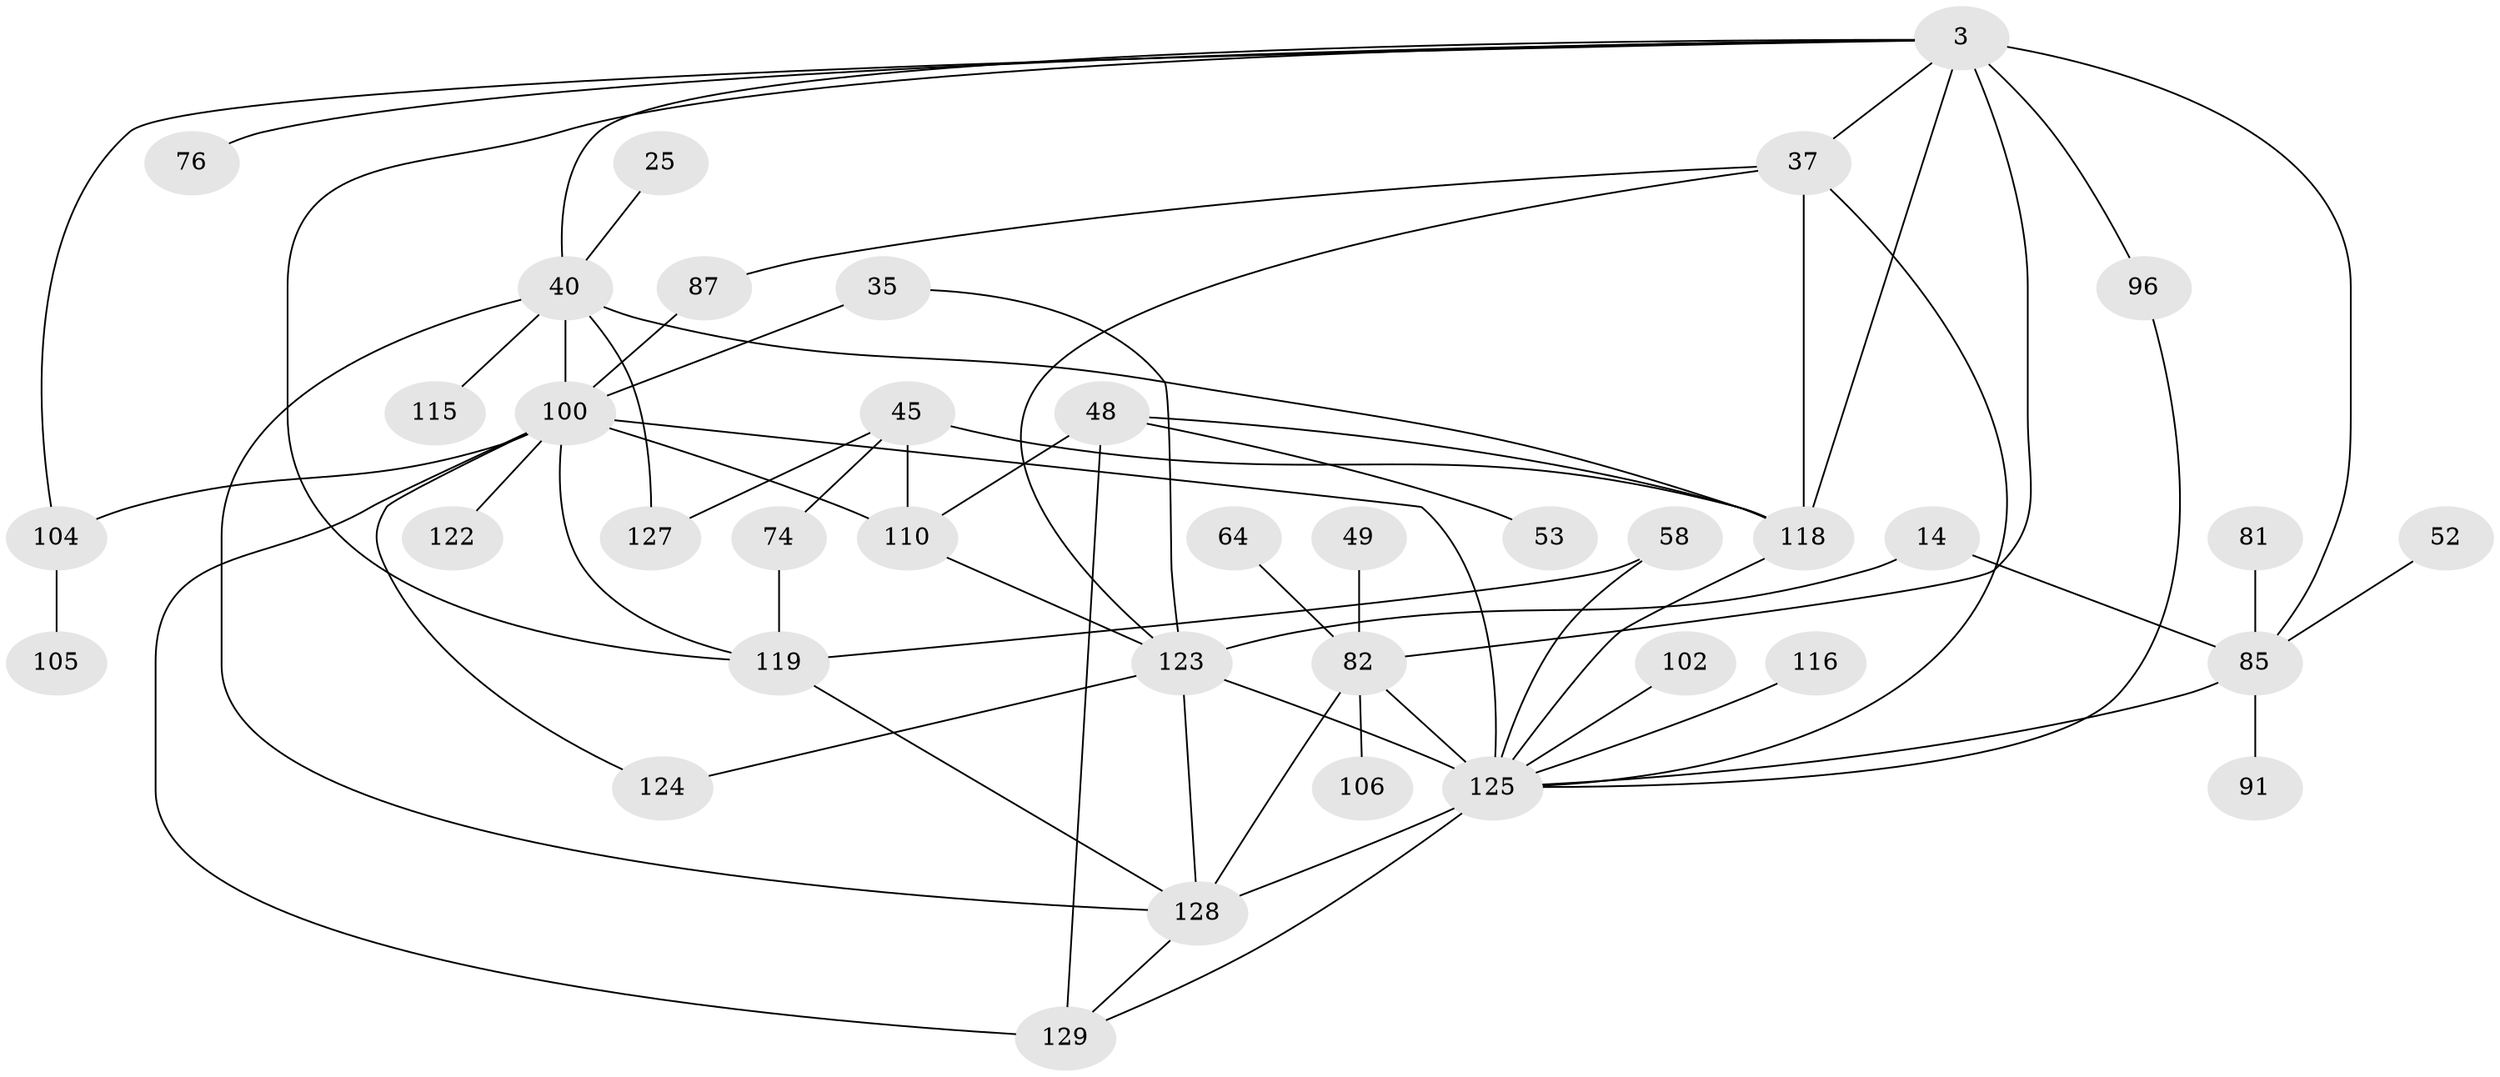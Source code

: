 // original degree distribution, {8: 0.015503875968992248, 3: 0.21705426356589147, 11: 0.007751937984496124, 7: 0.023255813953488372, 6: 0.05426356589147287, 5: 0.08527131782945736, 4: 0.07751937984496124, 2: 0.27906976744186046, 1: 0.24031007751937986}
// Generated by graph-tools (version 1.1) at 2025/45/03/04/25 21:45:04]
// undirected, 38 vertices, 64 edges
graph export_dot {
graph [start="1"]
  node [color=gray90,style=filled];
  3;
  14;
  25;
  35 [super="+15"];
  37 [super="+22+1"];
  40 [super="+5"];
  45 [super="+34"];
  48 [super="+38"];
  49;
  52;
  53;
  58;
  64;
  74;
  76;
  81;
  82 [super="+8+17"];
  85 [super="+16"];
  87 [super="+60"];
  91;
  96 [super="+88+92+94"];
  100 [super="+86+66+75"];
  102;
  104 [super="+99"];
  105;
  106;
  110 [super="+73+107"];
  115;
  116;
  118 [super="+83+95"];
  119 [super="+7+26+109"];
  122;
  123 [super="+43+111+50"];
  124;
  125 [super="+78+80+103+101+120"];
  127 [super="+65"];
  128 [super="+112+114"];
  129 [super="+126"];
  3 -- 76;
  3 -- 37;
  3 -- 119;
  3 -- 82 [weight=2];
  3 -- 40;
  3 -- 118;
  3 -- 85 [weight=2];
  3 -- 104;
  3 -- 96;
  14 -- 85;
  14 -- 123;
  25 -- 40;
  35 -- 100;
  35 -- 123;
  37 -- 118 [weight=2];
  37 -- 87;
  37 -- 123 [weight=3];
  37 -- 125 [weight=2];
  40 -- 115;
  40 -- 118;
  40 -- 127;
  40 -- 100 [weight=3];
  40 -- 128;
  45 -- 74;
  45 -- 118 [weight=2];
  45 -- 127;
  45 -- 110;
  48 -- 53;
  48 -- 118;
  48 -- 110 [weight=2];
  48 -- 129;
  49 -- 82;
  52 -- 85;
  58 -- 125;
  58 -- 119;
  64 -- 82;
  74 -- 119;
  81 -- 85;
  82 -- 106;
  82 -- 125 [weight=3];
  82 -- 128 [weight=2];
  85 -- 91;
  85 -- 125 [weight=4];
  87 -- 100;
  96 -- 125;
  100 -- 104 [weight=2];
  100 -- 122;
  100 -- 124;
  100 -- 125 [weight=5];
  100 -- 119 [weight=2];
  100 -- 110;
  100 -- 129 [weight=2];
  102 -- 125;
  104 -- 105;
  110 -- 123;
  116 -- 125;
  118 -- 125 [weight=3];
  119 -- 128 [weight=2];
  123 -- 125 [weight=4];
  123 -- 124;
  123 -- 128;
  125 -- 128 [weight=2];
  125 -- 129;
  128 -- 129;
}
